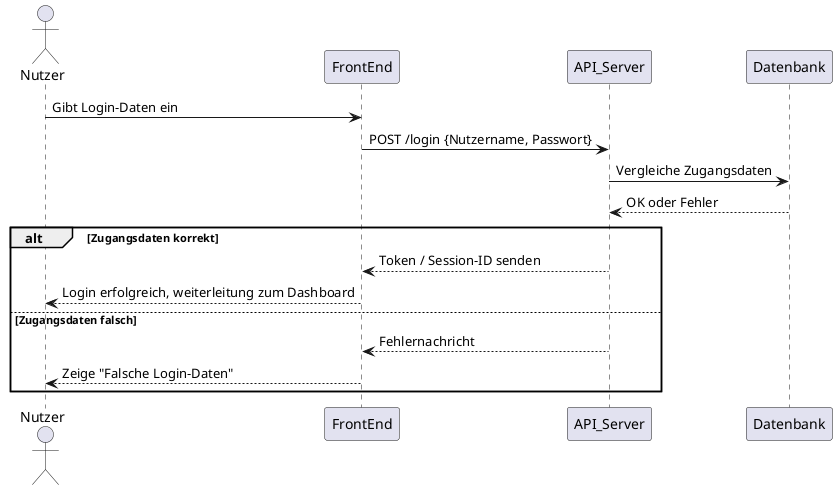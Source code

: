 @startuml
actor Nutzer
participant FrontEnd
participant API_Server
participant Datenbank

Nutzer -> FrontEnd : Gibt Login-Daten ein
FrontEnd -> API_Server : POST /login {Nutzername, Passwort}
API_Server -> Datenbank : Vergleiche Zugangsdaten
Datenbank --> API_Server : OK oder Fehler
alt Zugangsdaten korrekt
    API_Server --> FrontEnd : Token / Session-ID senden
    FrontEnd --> Nutzer : Login erfolgreich, weiterleitung zum Dashboard
else Zugangsdaten falsch
    API_Server --> FrontEnd : Fehlernachricht
    FrontEnd --> Nutzer : Zeige "Falsche Login-Daten"
end

@enduml

